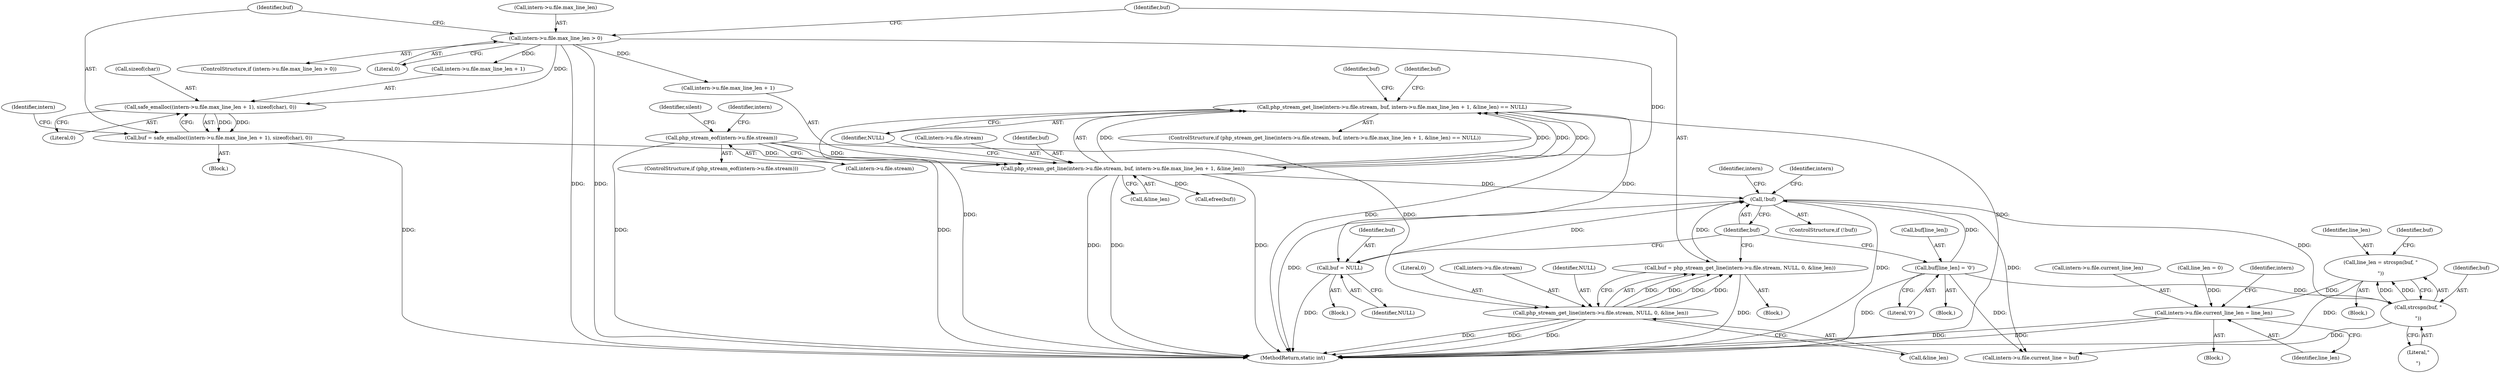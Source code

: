 digraph "0_php-src_7245bff300d3fa8bacbef7897ff080a6f1c23eba?w=1_49@API" {
"1000258" [label="(Call,line_len = strcspn(buf, \"\r\n\"))"];
"1000260" [label="(Call,strcspn(buf, \"\r\n\"))"];
"1000227" [label="(Call,!buf)"];
"1000200" [label="(Call,buf = NULL)"];
"1000175" [label="(Call,php_stream_get_line(intern->u.file.stream, buf, intern->u.file.max_line_len + 1, &line_len) == NULL)"];
"1000176" [label="(Call,php_stream_get_line(intern->u.file.stream, buf, intern->u.file.max_line_len + 1, &line_len))"];
"1000133" [label="(Call,php_stream_eof(intern->u.file.stream))"];
"1000159" [label="(Call,buf = safe_emalloc((intern->u.file.max_line_len + 1), sizeof(char), 0))"];
"1000161" [label="(Call,safe_emalloc((intern->u.file.max_line_len + 1), sizeof(char), 0))"];
"1000149" [label="(Call,intern->u.file.max_line_len > 0)"];
"1000205" [label="(Call,buf[line_len] = '\0')"];
"1000212" [label="(Call,buf = php_stream_get_line(intern->u.file.stream, NULL, 0, &line_len))"];
"1000214" [label="(Call,php_stream_get_line(intern->u.file.stream, NULL, 0, &line_len))"];
"1000277" [label="(Call,intern->u.file.current_line_len = line_len)"];
"1000290" [label="(Identifier,intern)"];
"1000268" [label="(Call,intern->u.file.current_line = buf)"];
"1000277" [label="(Call,intern->u.file.current_line_len = line_len)"];
"1000185" [label="(Call,intern->u.file.max_line_len + 1)"];
"1000209" [label="(Literal,'\0')"];
"1000278" [label="(Call,intern->u.file.current_line_len)"];
"1000212" [label="(Call,buf = php_stream_get_line(intern->u.file.stream, NULL, 0, &line_len))"];
"1000161" [label="(Call,safe_emalloc((intern->u.file.max_line_len + 1), sizeof(char), 0))"];
"1000224" [label="(Call,&line_len)"];
"1000222" [label="(Identifier,NULL)"];
"1000265" [label="(Identifier,buf)"];
"1000285" [label="(Identifier,line_len)"];
"1000257" [label="(Block,)"];
"1000258" [label="(Call,line_len = strcspn(buf, \"\r\n\"))"];
"1000234" [label="(Identifier,intern)"];
"1000150" [label="(Call,intern->u.file.max_line_len)"];
"1000199" [label="(Identifier,buf)"];
"1000175" [label="(Call,php_stream_get_line(intern->u.file.stream, buf, intern->u.file.max_line_len + 1, &line_len) == NULL)"];
"1000206" [label="(Call,buf[line_len])"];
"1000197" [label="(Block,)"];
"1000204" [label="(Block,)"];
"1000250" [label="(Block,)"];
"1000176" [label="(Call,php_stream_get_line(intern->u.file.stream, buf, intern->u.file.max_line_len + 1, &line_len))"];
"1000144" [label="(Identifier,silent)"];
"1000162" [label="(Call,intern->u.file.max_line_len + 1)"];
"1000226" [label="(ControlStructure,if (!buf))"];
"1000177" [label="(Call,intern->u.file.stream)"];
"1000261" [label="(Identifier,buf)"];
"1000297" [label="(MethodReturn,static int)"];
"1000134" [label="(Call,intern->u.file.stream)"];
"1000180" [label="(Identifier,intern)"];
"1000194" [label="(Call,&line_len)"];
"1000159" [label="(Call,buf = safe_emalloc((intern->u.file.max_line_len + 1), sizeof(char), 0))"];
"1000184" [label="(Identifier,buf)"];
"1000198" [label="(Call,efree(buf))"];
"1000148" [label="(ControlStructure,if (intern->u.file.max_line_len > 0))"];
"1000132" [label="(ControlStructure,if (php_stream_eof(intern->u.file.stream)))"];
"1000214" [label="(Call,php_stream_get_line(intern->u.file.stream, NULL, 0, &line_len))"];
"1000108" [label="(Call,line_len = 0)"];
"1000196" [label="(Identifier,NULL)"];
"1000227" [label="(Call,!buf)"];
"1000174" [label="(ControlStructure,if (php_stream_get_line(intern->u.file.stream, buf, intern->u.file.max_line_len + 1, &line_len) == NULL))"];
"1000157" [label="(Literal,0)"];
"1000259" [label="(Identifier,line_len)"];
"1000223" [label="(Literal,0)"];
"1000254" [label="(Identifier,intern)"];
"1000158" [label="(Block,)"];
"1000211" [label="(Block,)"];
"1000153" [label="(Identifier,intern)"];
"1000171" [label="(Call,sizeof(char))"];
"1000213" [label="(Identifier,buf)"];
"1000173" [label="(Literal,0)"];
"1000207" [label="(Identifier,buf)"];
"1000149" [label="(Call,intern->u.file.max_line_len > 0)"];
"1000215" [label="(Call,intern->u.file.stream)"];
"1000205" [label="(Call,buf[line_len] = '\0')"];
"1000260" [label="(Call,strcspn(buf, \"\r\n\"))"];
"1000202" [label="(Identifier,NULL)"];
"1000201" [label="(Identifier,buf)"];
"1000133" [label="(Call,php_stream_eof(intern->u.file.stream))"];
"1000160" [label="(Identifier,buf)"];
"1000200" [label="(Call,buf = NULL)"];
"1000262" [label="(Literal,\"\r\n\")"];
"1000228" [label="(Identifier,buf)"];
"1000258" -> "1000257"  [label="AST: "];
"1000258" -> "1000260"  [label="CFG: "];
"1000259" -> "1000258"  [label="AST: "];
"1000260" -> "1000258"  [label="AST: "];
"1000265" -> "1000258"  [label="CFG: "];
"1000258" -> "1000297"  [label="DDG: "];
"1000260" -> "1000258"  [label="DDG: "];
"1000260" -> "1000258"  [label="DDG: "];
"1000258" -> "1000277"  [label="DDG: "];
"1000260" -> "1000262"  [label="CFG: "];
"1000261" -> "1000260"  [label="AST: "];
"1000262" -> "1000260"  [label="AST: "];
"1000227" -> "1000260"  [label="DDG: "];
"1000205" -> "1000260"  [label="DDG: "];
"1000260" -> "1000268"  [label="DDG: "];
"1000227" -> "1000226"  [label="AST: "];
"1000227" -> "1000228"  [label="CFG: "];
"1000228" -> "1000227"  [label="AST: "];
"1000234" -> "1000227"  [label="CFG: "];
"1000254" -> "1000227"  [label="CFG: "];
"1000227" -> "1000297"  [label="DDG: "];
"1000227" -> "1000297"  [label="DDG: "];
"1000200" -> "1000227"  [label="DDG: "];
"1000205" -> "1000227"  [label="DDG: "];
"1000176" -> "1000227"  [label="DDG: "];
"1000212" -> "1000227"  [label="DDG: "];
"1000227" -> "1000268"  [label="DDG: "];
"1000200" -> "1000197"  [label="AST: "];
"1000200" -> "1000202"  [label="CFG: "];
"1000201" -> "1000200"  [label="AST: "];
"1000202" -> "1000200"  [label="AST: "];
"1000228" -> "1000200"  [label="CFG: "];
"1000200" -> "1000297"  [label="DDG: "];
"1000175" -> "1000200"  [label="DDG: "];
"1000175" -> "1000174"  [label="AST: "];
"1000175" -> "1000196"  [label="CFG: "];
"1000176" -> "1000175"  [label="AST: "];
"1000196" -> "1000175"  [label="AST: "];
"1000199" -> "1000175"  [label="CFG: "];
"1000207" -> "1000175"  [label="CFG: "];
"1000175" -> "1000297"  [label="DDG: "];
"1000175" -> "1000297"  [label="DDG: "];
"1000175" -> "1000297"  [label="DDG: "];
"1000176" -> "1000175"  [label="DDG: "];
"1000176" -> "1000175"  [label="DDG: "];
"1000176" -> "1000175"  [label="DDG: "];
"1000176" -> "1000175"  [label="DDG: "];
"1000176" -> "1000194"  [label="CFG: "];
"1000177" -> "1000176"  [label="AST: "];
"1000184" -> "1000176"  [label="AST: "];
"1000185" -> "1000176"  [label="AST: "];
"1000194" -> "1000176"  [label="AST: "];
"1000196" -> "1000176"  [label="CFG: "];
"1000176" -> "1000297"  [label="DDG: "];
"1000176" -> "1000297"  [label="DDG: "];
"1000176" -> "1000297"  [label="DDG: "];
"1000133" -> "1000176"  [label="DDG: "];
"1000159" -> "1000176"  [label="DDG: "];
"1000149" -> "1000176"  [label="DDG: "];
"1000176" -> "1000198"  [label="DDG: "];
"1000133" -> "1000132"  [label="AST: "];
"1000133" -> "1000134"  [label="CFG: "];
"1000134" -> "1000133"  [label="AST: "];
"1000144" -> "1000133"  [label="CFG: "];
"1000153" -> "1000133"  [label="CFG: "];
"1000133" -> "1000297"  [label="DDG: "];
"1000133" -> "1000297"  [label="DDG: "];
"1000133" -> "1000214"  [label="DDG: "];
"1000159" -> "1000158"  [label="AST: "];
"1000159" -> "1000161"  [label="CFG: "];
"1000160" -> "1000159"  [label="AST: "];
"1000161" -> "1000159"  [label="AST: "];
"1000180" -> "1000159"  [label="CFG: "];
"1000159" -> "1000297"  [label="DDG: "];
"1000161" -> "1000159"  [label="DDG: "];
"1000161" -> "1000159"  [label="DDG: "];
"1000161" -> "1000173"  [label="CFG: "];
"1000162" -> "1000161"  [label="AST: "];
"1000171" -> "1000161"  [label="AST: "];
"1000173" -> "1000161"  [label="AST: "];
"1000149" -> "1000161"  [label="DDG: "];
"1000149" -> "1000148"  [label="AST: "];
"1000149" -> "1000157"  [label="CFG: "];
"1000150" -> "1000149"  [label="AST: "];
"1000157" -> "1000149"  [label="AST: "];
"1000160" -> "1000149"  [label="CFG: "];
"1000213" -> "1000149"  [label="CFG: "];
"1000149" -> "1000297"  [label="DDG: "];
"1000149" -> "1000297"  [label="DDG: "];
"1000149" -> "1000162"  [label="DDG: "];
"1000149" -> "1000185"  [label="DDG: "];
"1000205" -> "1000204"  [label="AST: "];
"1000205" -> "1000209"  [label="CFG: "];
"1000206" -> "1000205"  [label="AST: "];
"1000209" -> "1000205"  [label="AST: "];
"1000228" -> "1000205"  [label="CFG: "];
"1000205" -> "1000297"  [label="DDG: "];
"1000205" -> "1000268"  [label="DDG: "];
"1000212" -> "1000211"  [label="AST: "];
"1000212" -> "1000214"  [label="CFG: "];
"1000213" -> "1000212"  [label="AST: "];
"1000214" -> "1000212"  [label="AST: "];
"1000228" -> "1000212"  [label="CFG: "];
"1000212" -> "1000297"  [label="DDG: "];
"1000214" -> "1000212"  [label="DDG: "];
"1000214" -> "1000212"  [label="DDG: "];
"1000214" -> "1000212"  [label="DDG: "];
"1000214" -> "1000212"  [label="DDG: "];
"1000214" -> "1000224"  [label="CFG: "];
"1000215" -> "1000214"  [label="AST: "];
"1000222" -> "1000214"  [label="AST: "];
"1000223" -> "1000214"  [label="AST: "];
"1000224" -> "1000214"  [label="AST: "];
"1000214" -> "1000297"  [label="DDG: "];
"1000214" -> "1000297"  [label="DDG: "];
"1000214" -> "1000297"  [label="DDG: "];
"1000277" -> "1000250"  [label="AST: "];
"1000277" -> "1000285"  [label="CFG: "];
"1000278" -> "1000277"  [label="AST: "];
"1000285" -> "1000277"  [label="AST: "];
"1000290" -> "1000277"  [label="CFG: "];
"1000277" -> "1000297"  [label="DDG: "];
"1000277" -> "1000297"  [label="DDG: "];
"1000108" -> "1000277"  [label="DDG: "];
}
